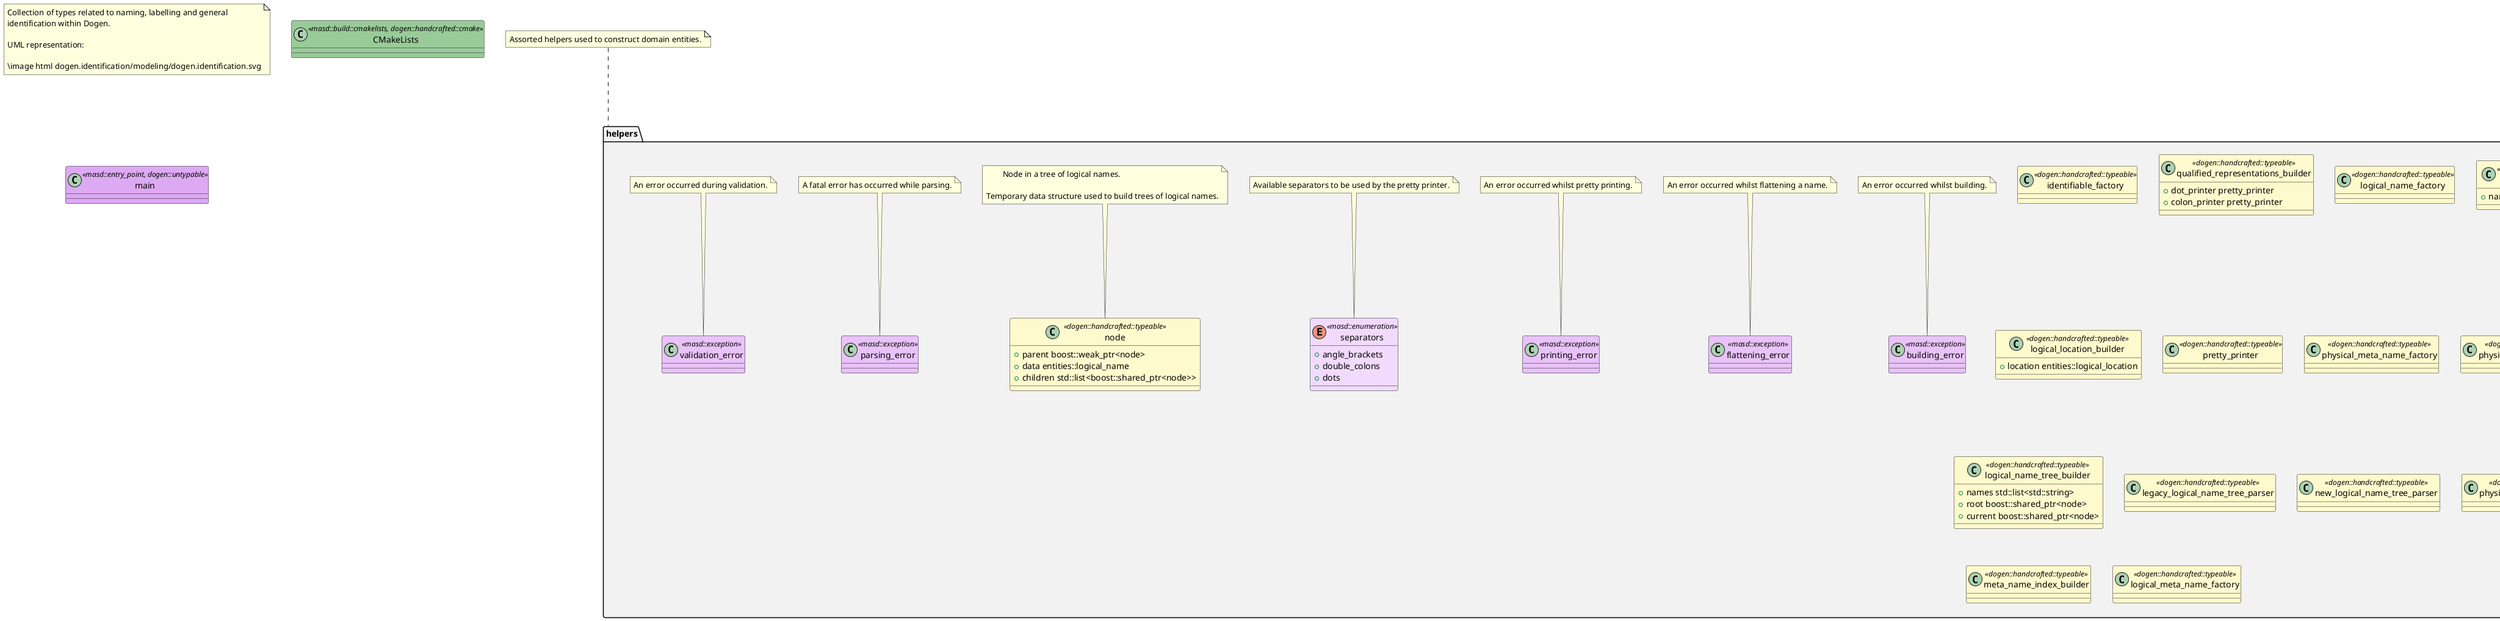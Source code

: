 @startuml
set namespaceSeparator ::
note as N1
Collection of types related to naming, labelling and general
identification within Dogen.

UML representation:

\image html dogen.identification/modeling/dogen.identification.svg
end note

namespace entities #F2F2F2 {
    class name <<Nameable>> #F7E5FF {
        +{field} qualified std::string
    }

    note top of  name
        General name for modeling elements which do not need any specialisation.
    end note

    class codec_provenance #F7E5FF {
        +{field} model_type model_type
        +{field} model_sha1_hash sha1_hash
        +{field} codec_id codec_id
        +{field} location codec_location
    }

    note top of  codec_provenance
        Source of a model element in the codec dimension.
    end note

    enum model_type <<masd::enumeration>> #F2DAFD {
        +{field} target
        +{field} pdm_reference
        +{field} non_pdm_reference
        +{field} not_yet_determined
    }

    note top of  model_type
        Types of models with regards to the current generation taking place.
    end note

    class sha1_hash <<masd::primitive>> #EDCEFB {
    }

    note top of  sha1_hash
        Stores a SHA1 hash.
    end note

    class codec_id <<masd::primitive>> #EDCEFB {
    }

    note top of  codec_id
        ID of the elment as sourced from the codec model, if any.
    end note

    class logical_id <<masd::primitive, dogen::hashable>> #EDCEFB {
    }

    note top of  logical_id
        ID of the elment in the logical dimension.
    end note

    class physical_meta_id <<masd::primitive, dogen::hashable>> #EDCEFB {
    }

    note top of  physical_meta_id
        ID of the meta-element in the physical dimension.
    end note

    class codec_location #F7E5FF {
        +{field} full_path boost::filesystem::path
        +{field} line long
    }

    note top of  codec_location
        Location of a modeling element in the codec dimension.
    end note

    class logical_provenance #F7E5FF {
        +{field} codec codec_provenance
        +{field} logical_name logical_name
        +{field} logical_meta_name logical_meta_name
    }

    note top of  logical_provenance
        Source of a model element in the logical dimension.
    end note

    class logical_meta_id <<masd::primitive, dogen::hashable>> #EDCEFB {
    }

    note top of  logical_meta_id
        ID for a logical meta-element.
    end note

    class label #F7E5FF {
        +{field} key std::string
        +{field} value std::string
    }

    note top of  label
        A label is a key-value pair that can be used by the processing engine in a flexible way.
    end note

    class tagged_value #F7E5FF {
        +{field} tag std::string
        +{field} value std::string
    }

    note top of  tagged_value
        Represents a tagged value in a similar spirit to UMLs.
    end note

    class logical_name <<Nameable, QualifiedRepresentations, dogen::hashable>> #F7E5FF {
        +{field} id logical_id
        +{field} location logical_location
        +{field} is_container bool
    }

    note top of  logical_name
        Name of an element in logical space.

A name represents a point or a region in logical space, and this point or region can
only be used by one element. Names can be uniquely identified by their qualified ID.

Name has the following properties: a) two different points or regions in logical
space cannot have the same name and b) the same point in logical space can only
have one and only one name.

Names are required in addition to just using the qualfied ID representation
because we use them to infer all sorts of properties for an element (namespaces,
naming files, etc).
    end note

    class logical_location <<dogen::hashable>> #F7E5FF {
        +{field} external_modules std::list<std::string>
        +{field} model_modules std::list<std::string>
        +{field} internal_modules std::list<std::string>
        +{field} element std::string
    }

    note top of  logical_location
        Identifies a hierarchy of containment within the logical space.
    end note

    class qualified_representations <<dogen::hashable>> #F7E5FF {
        +{field} dot std::string
        +{field} colon std::string
        +{field} identifiable std::string
    }

    note top of  qualified_representations
        All available qualified representations of a name.
    end note

    class physical_meta_location #F7E5FF {
        +{field} meta_model std::string
        +{field} backend std::string
        +{field} part std::string
        +{field} facet std::string
        +{field} archetype std::string
    }

    note top of  physical_meta_location
        Location of an entity or set of entities in the physical meta-model.

These must be populated in order, e.g. in order to have a backend we must have a
meta-model; in order to have a facet we must have a backend and in order to have a
formatter we must have a facet. We may not have any.
    end note

    class physical_meta_name <<Nameable>> #F7E5FF {
        +{field} id physical_meta_id
        +{field} location physical_meta_location
    }

    note top of  physical_meta_name
        Name of an element in physical space.

A name represents a point or a region in physical space. It can only be used by one
physical element. Names can be uniquely identified by their qualified ID.

Name has the following properties: a) two different points or regionsin physical
space cannot have the same name and b) the same point or region in physical space
can only have one and only one name.
    end note

    class logical_meta_name <<Nameable>> #F7E5FF {
        +{field} id logical_meta_id
    }

    enum technical_space <<masd::enumeration, dogen::convertible>> #F2DAFD {
        +{field} agnostic
        +{field} cpp
        +{field} csharp
        +{field} cmake
        +{field} xml
        +{field} odb
        +{field} sln
        +{field} mustache
    }

    note top of  technical_space
        Models need to declare upfront the technical space they will target.
    end note

    class physical_name <<Nameable>> #F7E5FF {
        +{field} id physical_id
    }

    note top of  physical_name
        Name of a physical model element.
    end note

    class Nameable <<masd::object_template>> #E3B6F6 {
        +{field} simple std::string
    }

    note top of  Nameable
        Ability to have a name.
    end note

    class logical_meta_physical_id <<dogen::hashable>> #F7E5FF {
        +{field} logical_id logical_id
        +{field} physical_meta_id physical_meta_id
    }

    note top of  logical_meta_physical_id
        ID in the logical-physical space.
    end note

    class physical_id <<masd::primitive>> #EDCEFB {
    }

    note top of  physical_id
        ID for a physical element.
    end note

    class model_id <<masd::primitive>> #EDCEFB {
    }

    note top of  model_id
        ID for a model.
    end note

    class stereotype <<masd::primitive>> #EDCEFB {
    }

    note top of  stereotype
        Stereotype.
    end note

    class logical_name_tree <<QualifiedRepresentations>> #F7E5FF {
        +{field} current logical_name
        +{field} children std::list<logical_name_tree>
        +{field} are_children_opaque bool
        +{field} is_circular_dependency bool
        +{field} is_current_simple_type bool
        +{field} is_floating_point bool
    }

    note top of  logical_name_tree
        Adds support for name composition as a tree-like structure.

A logical name tree has the responsibility of representing an instantiation of a
generic type with all of its type parameters, which themselves can also be generic
types and so on. It may also represent the simpler case of a non-generic type, in
which case only the parent name is populated and there are no children.
    end note

    class QualifiedRepresentations <<masd::object_template>> #E3B6F6 {
        +{field} qualified qualified_representations
    }

    note top of  QualifiedRepresentations
        Name with multiple qualified representations.
    end note

    class archetype_name_set #F7E5FF {
        +{field} logical_meta_id logical_meta_id
        +{field} meta_names std::list<physical_meta_name>
        +{field} canonical_locations std::unordered_map<physical_meta_id, physical_meta_id>
        +{field} archetype_for_label std::unordered_map<physical_meta_id, physical_meta_id>
    }

    class physical_meta_name_indices #F7E5FF {
        +{field} all std::list<physical_meta_name>
        +{field} facet_names_by_backend_name std::unordered_map<physical_meta_id, std::unordered_set<physical_meta_id>>
        +{field} archetype_names_by_logical_meta_name std::unordered_map<logical_meta_id, archetype_name_set>
        +{field} archetype_names_by_backend_by_facet std::unordered_map<physical_meta_id, std::unordered_map<physical_meta_id, std::list<physical_meta_id>>>
        +{field} technical_space_for_archetype std::unordered_map<physical_meta_id, technical_space>
    }

    note top of  physical_meta_name_indices
        Containing physical meta-names, indexed as required by use cases.
    end note

    enum technical_space_version <<masd::enumeration>> #F2DAFD {
        +{field} cpp_98
        +{field} cpp_11
        +{field} cpp_14
        +{field} cpp_17
    }

    note top of  technical_space_version
        Version of the technical space to use.
    end note

}

note top of  entities
    Stores all of the entities related to identification
of Dogen elements.
end note

namespace helpers #F2F2F2 {
    class identifiable_factory <<dogen::handcrafted::typeable>> #FFFACD {
    }

    class building_error <<masd::exception>> #E8C2F8 {
    }

    note top of  building_error
        An error occurred whilst building.
    end note

    class qualified_representations_builder <<dogen::handcrafted::typeable>> #FFFACD {
        +{field} dot_printer pretty_printer
        +{field} colon_printer pretty_printer
    }

    class logical_name_factory <<dogen::handcrafted::typeable>> #FFFACD {
    }

    class logical_name_builder <<dogen::handcrafted::typeable>> #FFFACD {
        +{field} name entities::logical_name
    }

    class logical_name_flattener <<dogen::handcrafted::typeable>> #FFFACD {
    }

    class logical_location_builder <<dogen::handcrafted::typeable>> #FFFACD {
        +{field} location entities::logical_location
    }

    class flattening_error <<masd::exception>> #E8C2F8 {
    }

    note top of  flattening_error
        An error occurred whilst flattening a name.
    end note

    class printing_error <<masd::exception>> #E8C2F8 {
    }

    note top of  printing_error
        An error occurred whilst pretty printing.
    end note

    class pretty_printer <<dogen::handcrafted::typeable>> #FFFACD {
    }

    enum separators <<masd::enumeration>> #F2DAFD {
        +{field} angle_brackets
        +{field} double_colons
        +{field} dots
    }

    note top of  separators
        Available separators to be used by the pretty printer.
    end note

    class physical_meta_name_factory <<dogen::handcrafted::typeable>> #FFFACD {
    }

    class physical_meta_name_builder <<dogen::handcrafted::typeable>> #FFFACD {
    }

    class physical_meta_id_builder <<dogen::handcrafted::typeable>> #FFFACD {
    }

    class logical_name_tree_builder <<dogen::handcrafted::typeable>> #FFFACD {
        +{field} names std::list<std::string>
        +{field} root boost::shared_ptr<node>
        +{field} current boost::shared_ptr<node>
    }

    class legacy_logical_name_tree_parser <<dogen::handcrafted::typeable>> #FFFACD {
    }

    class node <<dogen::handcrafted::typeable>> #FFFACD {
        +{field} parent boost::weak_ptr<node>
        +{field} data entities::logical_name
        +{field} children std::list<boost::shared_ptr<node>>
    }

    note top of  node
        Node in a tree of logical names.

Temporary data structure used to build trees of logical names.
    end note

    class new_logical_name_tree_parser <<dogen::handcrafted::typeable>> #FFFACD {
    }

    class parsing_error <<masd::exception>> #E8C2F8 {
    }

    note top of  parsing_error
        A fatal error has occurred while parsing.
    end note

    class physical_meta_name_validator <<dogen::handcrafted::typeable>> #FFFACD {
    }

    class validation_error <<masd::exception>> #E8C2F8 {
    }

    note top of  validation_error
        An error occurred during validation.
    end note

    class physical_id_factory <<dogen::handcrafted::typeable>> #FFFACD {
    }

    class meta_name_index_builder <<dogen::handcrafted::typeable>> #FFFACD {
    }

    class logical_meta_name_factory <<dogen::handcrafted::typeable>> #FFFACD {
    }

}

note top of  helpers
    Assorted helpers used to construct domain entities.
end note

class CMakeLists <<masd::build::cmakelists, dogen::handcrafted::cmake>> #99CB99 {
}

class main <<masd::entry_point, dogen::untypable>> #DDA9F3 {
}

@enduml
